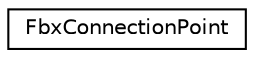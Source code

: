 digraph "クラス階層図"
{
  edge [fontname="Helvetica",fontsize="10",labelfontname="Helvetica",labelfontsize="10"];
  node [fontname="Helvetica",fontsize="10",shape=record];
  rankdir="LR";
  Node0 [label="FbxConnectionPoint",height=0.2,width=0.4,color="black", fillcolor="white", style="filled",URL="$class_fbx_connection_point.html"];
}

